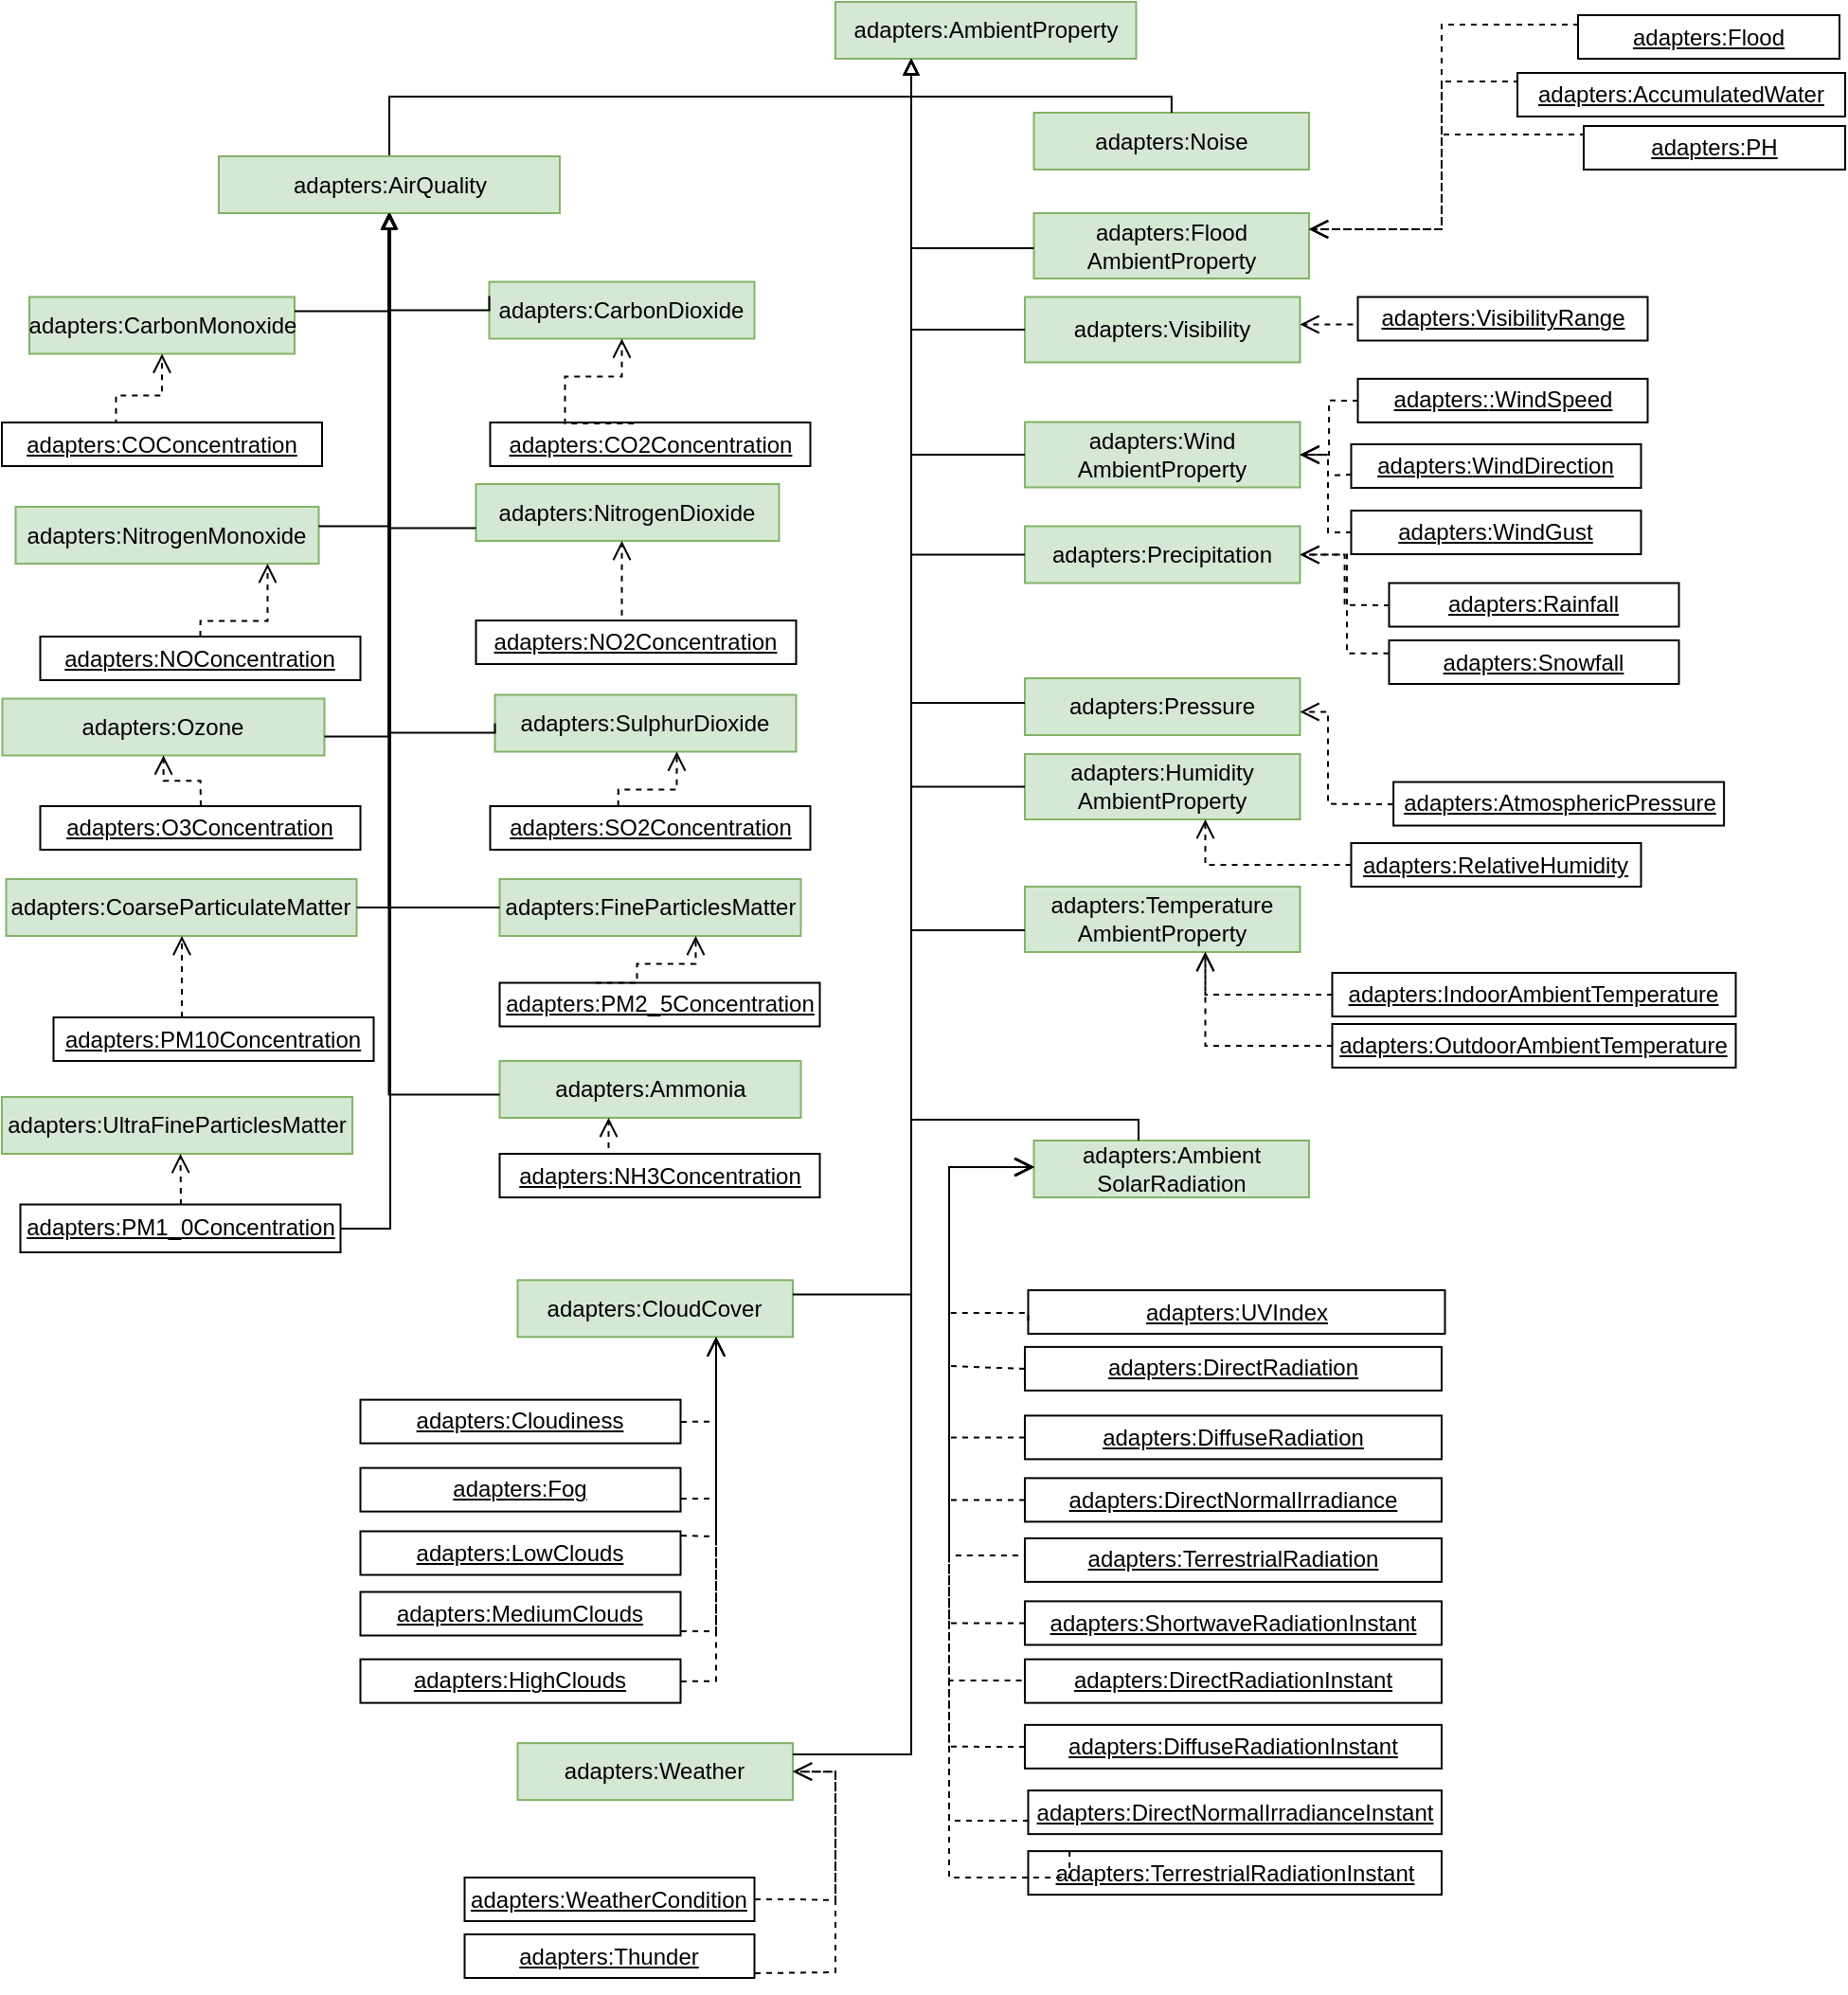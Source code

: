 <mxfile version="17.4.2" type="device"><diagram id="ut5lorM1NYTiwgpezyDg" name="Page-1"><mxGraphModel dx="2192" dy="835" grid="1" gridSize="10" guides="1" tooltips="1" connect="1" arrows="1" fold="1" page="1" pageScale="1" pageWidth="850" pageHeight="1100" math="0" shadow="0"><root><mxCell id="0"/><mxCell id="1" parent="0"/><mxCell id="kyXdRWk-nBwcj0sxkHeh-1" value="adapters:AmbientProperty" style="rounded=0;whiteSpace=wrap;html=1;fillColor=#d5e8d4;strokeColor=#82b366;" parent="1" vertex="1"><mxGeometry x="180" y="40" width="158.75" height="30" as="geometry"/></mxCell><mxCell id="kyXdRWk-nBwcj0sxkHeh-2" value="adapters:Temperature&lt;br&gt;AmbientProperty" style="rounded=0;html=1;fillColor=#d5e8d4;strokeColor=#82b366;verticalAlign=middle;whiteSpace=wrap;" parent="1" vertex="1"><mxGeometry x="280" y="507" width="145.25" height="34.5" as="geometry"/></mxCell><mxCell id="kyXdRWk-nBwcj0sxkHeh-3" value="adapters:Flood&lt;br&gt;AmbientProperty" style="rounded=0;html=1;fillColor=#d5e8d4;strokeColor=#82b366;verticalAlign=middle;whiteSpace=wrap;" parent="1" vertex="1"><mxGeometry x="284.75" y="151.5" width="145.25" height="34.5" as="geometry"/></mxCell><mxCell id="kyXdRWk-nBwcj0sxkHeh-4" value="adapters:Humidity&lt;br&gt;AmbientProperty" style="rounded=0;html=1;fillColor=#d5e8d4;strokeColor=#82b366;verticalAlign=middle;whiteSpace=wrap;" parent="1" vertex="1"><mxGeometry x="280" y="437" width="145.25" height="34.5" as="geometry"/></mxCell><mxCell id="kyXdRWk-nBwcj0sxkHeh-5" value="adapters:Wind&lt;br&gt;AmbientProperty" style="rounded=0;html=1;fillColor=#d5e8d4;strokeColor=#82b366;verticalAlign=middle;whiteSpace=wrap;" parent="1" vertex="1"><mxGeometry x="280" y="261.75" width="145.25" height="34.5" as="geometry"/></mxCell><mxCell id="kyXdRWk-nBwcj0sxkHeh-7" value="adapters:Visibility" style="rounded=0;html=1;fillColor=#d5e8d4;strokeColor=#82b366;verticalAlign=middle;whiteSpace=wrap;" parent="1" vertex="1"><mxGeometry x="280" y="195.75" width="145.25" height="34.5" as="geometry"/></mxCell><mxCell id="kyXdRWk-nBwcj0sxkHeh-8" value="adapters:Precipitation" style="rounded=0;whiteSpace=wrap;html=1;fillColor=#d5e8d4;strokeColor=#82b366;" parent="1" vertex="1"><mxGeometry x="280" y="316.75" width="145.25" height="30" as="geometry"/></mxCell><mxCell id="kyXdRWk-nBwcj0sxkHeh-10" value="adapters:Noise" style="rounded=0;whiteSpace=wrap;html=1;fillColor=#d5e8d4;strokeColor=#82b366;" parent="1" vertex="1"><mxGeometry x="284.75" y="98.5" width="145.25" height="30" as="geometry"/></mxCell><mxCell id="kyXdRWk-nBwcj0sxkHeh-11" value="adapters:Pressure" style="rounded=0;whiteSpace=wrap;html=1;fillColor=#d5e8d4;strokeColor=#82b366;" parent="1" vertex="1"><mxGeometry x="280" y="397" width="145.25" height="30" as="geometry"/></mxCell><mxCell id="kyXdRWk-nBwcj0sxkHeh-12" value="adapters:CloudCover" style="rounded=0;whiteSpace=wrap;html=1;fillColor=#d5e8d4;strokeColor=#82b366;" parent="1" vertex="1"><mxGeometry x="12.25" y="714.69" width="145.25" height="30" as="geometry"/></mxCell><mxCell id="kyXdRWk-nBwcj0sxkHeh-13" value="&lt;u&gt;adapters:IndoorAmbientTemperature&lt;/u&gt;" style="rounded=0;whiteSpace=wrap;html=1;snapToPoint=1;points=[[0.1,0],[0.2,0],[0.3,0],[0.4,0],[0.5,0],[0.6,0],[0.7,0],[0.8,0],[0.9,0],[0,0.1],[0,0.3],[0,0.5],[0,0.7],[0,0.9],[0.1,1],[0.2,1],[0.3,1],[0.4,1],[0.5,1],[0.6,1],[0.7,1],[0.8,1],[0.9,1],[1,0.1],[1,0.3],[1,0.5],[1,0.7],[1,0.9]];" parent="1" vertex="1"><mxGeometry x="442.25" y="552.5" width="213" height="23" as="geometry"/></mxCell><mxCell id="kyXdRWk-nBwcj0sxkHeh-14" value="&lt;u&gt;adapters:OutdoorAmbientTemperature&lt;/u&gt;" style="rounded=0;whiteSpace=wrap;html=1;snapToPoint=1;points=[[0.1,0],[0.2,0],[0.3,0],[0.4,0],[0.5,0],[0.6,0],[0.7,0],[0.8,0],[0.9,0],[0,0.1],[0,0.3],[0,0.5],[0,0.7],[0,0.9],[0.1,1],[0.2,1],[0.3,1],[0.4,1],[0.5,1],[0.6,1],[0.7,1],[0.8,1],[0.9,1],[1,0.1],[1,0.3],[1,0.5],[1,0.7],[1,0.9]];" parent="1" vertex="1"><mxGeometry x="442.25" y="579.5" width="213" height="23" as="geometry"/></mxCell><mxCell id="kyXdRWk-nBwcj0sxkHeh-15" value="" style="endArrow=open;html=1;fontColor=#000099;endFill=0;dashed=1;endSize=8;edgeStyle=orthogonalEdgeStyle;arcSize=0;" parent="1" source="kyXdRWk-nBwcj0sxkHeh-14" target="kyXdRWk-nBwcj0sxkHeh-2" edge="1"><mxGeometry width="50" height="50" relative="1" as="geometry"><mxPoint x="437.47" y="592.5" as="sourcePoint"/><mxPoint x="375.25" y="547" as="targetPoint"/><Array as="points"><mxPoint x="375.25" y="591"/></Array></mxGeometry></mxCell><mxCell id="kyXdRWk-nBwcj0sxkHeh-16" value="" style="endArrow=open;html=1;fontColor=#000099;endFill=0;dashed=1;endSize=8;edgeStyle=orthogonalEdgeStyle;arcSize=0;" parent="1" source="kyXdRWk-nBwcj0sxkHeh-13" target="kyXdRWk-nBwcj0sxkHeh-2" edge="1"><mxGeometry width="50" height="50" relative="1" as="geometry"><mxPoint x="442.25" y="563.25" as="sourcePoint"/><mxPoint x="375.25" y="547" as="targetPoint"/><Array as="points"><mxPoint x="375.25" y="564"/></Array></mxGeometry></mxCell><mxCell id="kyXdRWk-nBwcj0sxkHeh-17" value="&lt;u&gt;adapters:RelativeHumidity&lt;/u&gt;" style="rounded=0;whiteSpace=wrap;html=1;snapToPoint=1;points=[[0.1,0],[0.2,0],[0.3,0],[0.4,0],[0.5,0],[0.6,0],[0.7,0],[0.8,0],[0.9,0],[0,0.1],[0,0.3],[0,0.5],[0,0.7],[0,0.9],[0.1,1],[0.2,1],[0.3,1],[0.4,1],[0.5,1],[0.6,1],[0.7,1],[0.8,1],[0.9,1],[1,0.1],[1,0.3],[1,0.5],[1,0.7],[1,0.9]];" parent="1" vertex="1"><mxGeometry x="452.25" y="484" width="153" height="23" as="geometry"/></mxCell><mxCell id="kyXdRWk-nBwcj0sxkHeh-18" value="" style="endArrow=open;html=1;fontColor=#000099;endFill=0;dashed=1;endSize=8;edgeStyle=orthogonalEdgeStyle;arcSize=0;exitX=0;exitY=0.5;exitDx=0;exitDy=0;" parent="1" source="kyXdRWk-nBwcj0sxkHeh-17" target="kyXdRWk-nBwcj0sxkHeh-4" edge="1"><mxGeometry width="50" height="50" relative="1" as="geometry"><mxPoint x="442.25" y="496" as="sourcePoint"/><mxPoint x="375.25" y="477.25" as="targetPoint"/><Array as="points"><mxPoint x="375.25" y="496"/></Array></mxGeometry></mxCell><mxCell id="kyXdRWk-nBwcj0sxkHeh-19" value="" style="endArrow=open;html=1;fontColor=#000099;endFill=0;dashed=1;endSize=8;exitX=0;exitY=0.5;exitDx=0;exitDy=0;edgeStyle=orthogonalEdgeStyle;arcSize=0;" parent="1" source="kyXdRWk-nBwcj0sxkHeh-20" target="kyXdRWk-nBwcj0sxkHeh-3" edge="1"><mxGeometry width="50" height="50" relative="1" as="geometry"><mxPoint x="351.7" y="60.5" as="sourcePoint"/><mxPoint x="455.75" y="100.5" as="targetPoint"/><Array as="points"><mxPoint x="500" y="52"/><mxPoint x="500" y="160"/></Array></mxGeometry></mxCell><mxCell id="kyXdRWk-nBwcj0sxkHeh-20" value="&lt;u&gt;adapters:Flood&lt;/u&gt;" style="rounded=0;whiteSpace=wrap;html=1;snapToPoint=1;points=[[0.1,0],[0.2,0],[0.3,0],[0.4,0],[0.5,0],[0.6,0],[0.7,0],[0.8,0],[0.9,0],[0,0.1],[0,0.3],[0,0.5],[0,0.7],[0,0.9],[0.1,1],[0.2,1],[0.3,1],[0.4,1],[0.5,1],[0.6,1],[0.7,1],[0.8,1],[0.9,1],[1,0.1],[1,0.3],[1,0.5],[1,0.7],[1,0.9]];" parent="1" vertex="1"><mxGeometry x="572" y="47" width="138" height="23" as="geometry"/></mxCell><mxCell id="kyXdRWk-nBwcj0sxkHeh-21" value="&lt;u&gt;adapters:&lt;/u&gt;&lt;u&gt;AccumulatedWater&lt;/u&gt;" style="rounded=0;whiteSpace=wrap;html=1;snapToPoint=1;points=[[0.1,0],[0.2,0],[0.3,0],[0.4,0],[0.5,0],[0.6,0],[0.7,0],[0.8,0],[0.9,0],[0,0.1],[0,0.3],[0,0.5],[0,0.7],[0,0.9],[0.1,1],[0.2,1],[0.3,1],[0.4,1],[0.5,1],[0.6,1],[0.7,1],[0.8,1],[0.9,1],[1,0.1],[1,0.3],[1,0.5],[1,0.7],[1,0.9]];" parent="1" vertex="1"><mxGeometry x="540" y="77.5" width="173" height="23" as="geometry"/></mxCell><mxCell id="kyXdRWk-nBwcj0sxkHeh-22" value="" style="endArrow=open;html=1;fontColor=#000099;endFill=0;dashed=1;endSize=8;exitX=0;exitY=0.5;exitDx=0;exitDy=0;edgeStyle=orthogonalEdgeStyle;arcSize=0;" parent="1" source="kyXdRWk-nBwcj0sxkHeh-21" target="kyXdRWk-nBwcj0sxkHeh-3" edge="1"><mxGeometry width="50" height="50" relative="1" as="geometry"><mxPoint x="573.95" y="135.5" as="sourcePoint"/><mxPoint x="455.75" y="100.5" as="targetPoint"/><Array as="points"><mxPoint x="500" y="82"/><mxPoint x="500" y="160"/></Array></mxGeometry></mxCell><mxCell id="kyXdRWk-nBwcj0sxkHeh-23" value="&lt;u&gt;adapters:PH&lt;/u&gt;" style="rounded=0;whiteSpace=wrap;html=1;snapToPoint=1;points=[[0.1,0],[0.2,0],[0.3,0],[0.4,0],[0.5,0],[0.6,0],[0.7,0],[0.8,0],[0.9,0],[0,0.1],[0,0.3],[0,0.5],[0,0.7],[0,0.9],[0.1,1],[0.2,1],[0.3,1],[0.4,1],[0.5,1],[0.6,1],[0.7,1],[0.8,1],[0.9,1],[1,0.1],[1,0.3],[1,0.5],[1,0.7],[1,0.9]];" parent="1" vertex="1"><mxGeometry x="575" y="105.5" width="138" height="23" as="geometry"/></mxCell><mxCell id="kyXdRWk-nBwcj0sxkHeh-24" value="" style="endArrow=open;html=1;fontColor=#000099;endFill=0;dashed=1;endSize=8;edgeStyle=orthogonalEdgeStyle;arcSize=0;exitX=0;exitY=0.5;exitDx=0;exitDy=0;" parent="1" source="kyXdRWk-nBwcj0sxkHeh-23" target="kyXdRWk-nBwcj0sxkHeh-3" edge="1"><mxGeometry width="50" height="50" relative="1" as="geometry"><mxPoint x="564" y="189" as="sourcePoint"/><mxPoint x="358" y="195.5" as="targetPoint"/><Array as="points"><mxPoint x="500" y="110"/><mxPoint x="500" y="160"/></Array></mxGeometry></mxCell><mxCell id="kyXdRWk-nBwcj0sxkHeh-25" value="" style="endArrow=open;html=1;fontColor=#000099;endFill=0;dashed=1;endSize=8;exitX=0;exitY=0.5;exitDx=0;exitDy=0;edgeStyle=orthogonalEdgeStyle;arcSize=0;" parent="1" source="kyXdRWk-nBwcj0sxkHeh-26" target="kyXdRWk-nBwcj0sxkHeh-7" edge="1"><mxGeometry width="50" height="50" relative="1" as="geometry"><mxPoint x="500.2" y="234.75" as="sourcePoint"/><mxPoint x="409.75" y="210.25" as="targetPoint"/><Array as="points"><mxPoint x="495" y="210.25"/></Array></mxGeometry></mxCell><mxCell id="kyXdRWk-nBwcj0sxkHeh-26" value="&lt;u&gt;adapters:&lt;/u&gt;&lt;u&gt;VisibilityRange&lt;/u&gt;" style="rounded=0;whiteSpace=wrap;html=1;snapToPoint=1;points=[[0.1,0],[0.2,0],[0.3,0],[0.4,0],[0.5,0],[0.6,0],[0.7,0],[0.8,0],[0.9,0],[0,0.1],[0,0.3],[0,0.5],[0,0.7],[0,0.9],[0.1,1],[0.2,1],[0.3,1],[0.4,1],[0.5,1],[0.6,1],[0.7,1],[0.8,1],[0.9,1],[1,0.1],[1,0.3],[1,0.5],[1,0.7],[1,0.9]];" parent="1" vertex="1"><mxGeometry x="455.75" y="195.75" width="153" height="23" as="geometry"/></mxCell><mxCell id="kyXdRWk-nBwcj0sxkHeh-27" value="&lt;u&gt;adapters:&lt;/u&gt;&lt;u&gt;:WindSpeed&lt;/u&gt;" style="rounded=0;whiteSpace=wrap;html=1;snapToPoint=1;points=[[0.1,0],[0.2,0],[0.3,0],[0.4,0],[0.5,0],[0.6,0],[0.7,0],[0.8,0],[0.9,0],[0,0.1],[0,0.3],[0,0.5],[0,0.7],[0,0.9],[0.1,1],[0.2,1],[0.3,1],[0.4,1],[0.5,1],[0.6,1],[0.7,1],[0.8,1],[0.9,1],[1,0.1],[1,0.3],[1,0.5],[1,0.7],[1,0.9]];" parent="1" vertex="1"><mxGeometry x="455.75" y="238.94" width="153" height="23" as="geometry"/></mxCell><mxCell id="kyXdRWk-nBwcj0sxkHeh-28" value="&lt;u&gt;adapters:&lt;/u&gt;&lt;u&gt;WindDirection&lt;/u&gt;" style="rounded=0;whiteSpace=wrap;html=1;snapToPoint=1;points=[[0.1,0],[0.2,0],[0.3,0],[0.4,0],[0.5,0],[0.6,0],[0.7,0],[0.8,0],[0.9,0],[0,0.1],[0,0.3],[0,0.5],[0,0.7],[0,0.9],[0.1,1],[0.2,1],[0.3,1],[0.4,1],[0.5,1],[0.6,1],[0.7,1],[0.8,1],[0.9,1],[1,0.1],[1,0.3],[1,0.5],[1,0.7],[1,0.9]];" parent="1" vertex="1"><mxGeometry x="452.25" y="273.5" width="153" height="23" as="geometry"/></mxCell><mxCell id="kyXdRWk-nBwcj0sxkHeh-29" value="" style="endArrow=open;html=1;fontColor=#000099;endFill=0;dashed=1;endSize=8;edgeStyle=orthogonalEdgeStyle;arcSize=0;" parent="1" source="kyXdRWk-nBwcj0sxkHeh-27" target="kyXdRWk-nBwcj0sxkHeh-5" edge="1"><mxGeometry width="50" height="50" relative="1" as="geometry"><mxPoint x="474.55" y="273.25" as="sourcePoint"/><mxPoint x="406.863" y="240.75" as="targetPoint"/><Array as="points"/></mxGeometry></mxCell><mxCell id="kyXdRWk-nBwcj0sxkHeh-30" value="" style="endArrow=open;html=1;fontColor=#000099;endFill=0;dashed=1;endSize=8;edgeStyle=orthogonalEdgeStyle;arcSize=0;entryX=1;entryY=0.5;entryDx=0;entryDy=0;" parent="1" source="kyXdRWk-nBwcj0sxkHeh-28" target="kyXdRWk-nBwcj0sxkHeh-5" edge="1"><mxGeometry width="50" height="50" relative="1" as="geometry"><mxPoint x="488.85" y="310" as="sourcePoint"/><mxPoint x="406.863" y="240.75" as="targetPoint"/><Array as="points"><mxPoint x="440" y="290"/><mxPoint x="440" y="279"/></Array></mxGeometry></mxCell><mxCell id="kyXdRWk-nBwcj0sxkHeh-68" value="&lt;u&gt;adapters:&lt;/u&gt;&lt;u&gt;Rainfall&lt;/u&gt;" style="rounded=0;whiteSpace=wrap;html=1;snapToPoint=1;points=[[0.1,0],[0.2,0],[0.3,0],[0.4,0],[0.5,0],[0.6,0],[0.7,0],[0.8,0],[0.9,0],[0,0.1],[0,0.3],[0,0.5],[0,0.7],[0,0.9],[0.1,1],[0.2,1],[0.3,1],[0.4,1],[0.5,1],[0.6,1],[0.7,1],[0.8,1],[0.9,1],[1,0.1],[1,0.3],[1,0.5],[1,0.7],[1,0.9]];" parent="1" vertex="1"><mxGeometry x="472.25" y="346.75" width="153" height="23" as="geometry"/></mxCell><mxCell id="kyXdRWk-nBwcj0sxkHeh-69" value="&lt;u&gt;adapters:&lt;/u&gt;&lt;u&gt;Snowfall&lt;/u&gt;" style="rounded=0;whiteSpace=wrap;html=1;snapToPoint=1;points=[[0.1,0],[0.2,0],[0.3,0],[0.4,0],[0.5,0],[0.6,0],[0.7,0],[0.8,0],[0.9,0],[0,0.1],[0,0.3],[0,0.5],[0,0.7],[0,0.9],[0.1,1],[0.2,1],[0.3,1],[0.4,1],[0.5,1],[0.6,1],[0.7,1],[0.8,1],[0.9,1],[1,0.1],[1,0.3],[1,0.5],[1,0.7],[1,0.9]];" parent="1" vertex="1"><mxGeometry x="472.25" y="377" width="153" height="23" as="geometry"/></mxCell><mxCell id="kyXdRWk-nBwcj0sxkHeh-70" value="" style="endArrow=open;html=1;fontColor=#000099;endFill=0;dashed=1;endSize=8;edgeStyle=orthogonalEdgeStyle;arcSize=0;" parent="1" source="kyXdRWk-nBwcj0sxkHeh-68" target="kyXdRWk-nBwcj0sxkHeh-8" edge="1"><mxGeometry width="50" height="50" relative="1" as="geometry"><mxPoint x="465.7" y="357.13" as="sourcePoint"/><mxPoint x="361" y="324.75" as="targetPoint"/></mxGeometry></mxCell><mxCell id="kyXdRWk-nBwcj0sxkHeh-71" value="" style="endArrow=open;html=1;fontColor=#000099;endFill=0;dashed=1;endSize=8;edgeStyle=orthogonalEdgeStyle;arcSize=0;exitX=0;exitY=0.3;exitDx=0;exitDy=0;entryX=1;entryY=0.5;entryDx=0;entryDy=0;" parent="1" source="kyXdRWk-nBwcj0sxkHeh-69" target="kyXdRWk-nBwcj0sxkHeh-8" edge="1"><mxGeometry width="50" height="50" relative="1" as="geometry"><mxPoint x="482" y="368.75" as="sourcePoint"/><mxPoint x="435.25" y="341.75" as="targetPoint"/><Array as="points"><mxPoint x="450" y="383.75"/><mxPoint x="450" y="331.75"/></Array></mxGeometry></mxCell><mxCell id="kyXdRWk-nBwcj0sxkHeh-74" value="&lt;u&gt;adapters:AtmosphericPressure&lt;/u&gt;" style="rounded=0;whiteSpace=wrap;html=1;snapToPoint=1;points=[[0.1,0],[0.2,0],[0.3,0],[0.4,0],[0.5,0],[0.6,0],[0.7,0],[0.8,0],[0.9,0],[0,0.1],[0,0.3],[0,0.5],[0,0.7],[0,0.9],[0.1,1],[0.2,1],[0.3,1],[0.4,1],[0.5,1],[0.6,1],[0.7,1],[0.8,1],[0.9,1],[1,0.1],[1,0.3],[1,0.5],[1,0.7],[1,0.9]];" parent="1" vertex="1"><mxGeometry x="474.55" y="451.76" width="174.5" height="23" as="geometry"/></mxCell><mxCell id="kyXdRWk-nBwcj0sxkHeh-75" value="" style="endArrow=open;html=1;fontColor=#000099;endFill=0;dashed=1;endSize=8;edgeStyle=orthogonalEdgeStyle;arcSize=0;" parent="1" source="kyXdRWk-nBwcj0sxkHeh-74" target="kyXdRWk-nBwcj0sxkHeh-11" edge="1"><mxGeometry width="50" height="50" relative="1" as="geometry"><mxPoint x="206.25" y="400" as="sourcePoint"/><mxPoint x="337.25" y="408.25" as="targetPoint"/><Array as="points"><mxPoint x="440" y="463.75"/><mxPoint x="440" y="414.75"/></Array></mxGeometry></mxCell><mxCell id="kyXdRWk-nBwcj0sxkHeh-77" style="edgeStyle=orthogonalEdgeStyle;rounded=0;orthogonalLoop=1;jettySize=auto;html=1;fontSize=11;endArrow=block;endFill=0;" parent="1" source="kyXdRWk-nBwcj0sxkHeh-10" target="kyXdRWk-nBwcj0sxkHeh-1" edge="1"><mxGeometry relative="1" as="geometry"><mxPoint x="280" y="158.75" as="sourcePoint"/><mxPoint x="215.25" y="110.25" as="targetPoint"/><Array as="points"><mxPoint x="358" y="90"/><mxPoint x="220" y="90"/></Array></mxGeometry></mxCell><mxCell id="kyXdRWk-nBwcj0sxkHeh-78" style="edgeStyle=orthogonalEdgeStyle;rounded=0;orthogonalLoop=1;jettySize=auto;html=1;fontSize=11;endArrow=block;endFill=0;" parent="1" source="kyXdRWk-nBwcj0sxkHeh-3" target="kyXdRWk-nBwcj0sxkHeh-1" edge="1"><mxGeometry relative="1" as="geometry"><mxPoint x="280" y="198.75" as="sourcePoint"/><mxPoint x="215.25" y="110.25" as="targetPoint"/><Array as="points"><mxPoint x="220" y="170"/></Array></mxGeometry></mxCell><mxCell id="kyXdRWk-nBwcj0sxkHeh-80" style="edgeStyle=orthogonalEdgeStyle;rounded=0;orthogonalLoop=1;jettySize=auto;html=1;fontSize=11;endArrow=block;endFill=0;" parent="1" source="kyXdRWk-nBwcj0sxkHeh-7" target="kyXdRWk-nBwcj0sxkHeh-1" edge="1"><mxGeometry relative="1" as="geometry"><mxPoint x="280" y="371.25" as="sourcePoint"/><mxPoint x="220" y="124.25" as="targetPoint"/><Array as="points"><mxPoint x="220" y="213"/></Array></mxGeometry></mxCell><mxCell id="kyXdRWk-nBwcj0sxkHeh-81" style="edgeStyle=orthogonalEdgeStyle;rounded=0;orthogonalLoop=1;jettySize=auto;html=1;fontSize=11;endArrow=block;endFill=0;" parent="1" source="kyXdRWk-nBwcj0sxkHeh-5" target="kyXdRWk-nBwcj0sxkHeh-1" edge="1"><mxGeometry relative="1" as="geometry"><mxPoint x="280" y="408.5" as="sourcePoint"/><mxPoint x="220" y="107.5" as="targetPoint"/><Array as="points"><mxPoint x="220" y="279"/></Array></mxGeometry></mxCell><mxCell id="kyXdRWk-nBwcj0sxkHeh-82" style="edgeStyle=orthogonalEdgeStyle;rounded=0;orthogonalLoop=1;jettySize=auto;html=1;fontSize=11;endArrow=block;endFill=0;" parent="1" source="kyXdRWk-nBwcj0sxkHeh-8" target="kyXdRWk-nBwcj0sxkHeh-1" edge="1"><mxGeometry relative="1" as="geometry"><mxPoint x="277.25" y="458.25" as="sourcePoint"/><mxPoint x="217.25" y="119.25" as="targetPoint"/><Array as="points"><mxPoint x="220" y="332"/></Array></mxGeometry></mxCell><mxCell id="kyXdRWk-nBwcj0sxkHeh-84" style="edgeStyle=orthogonalEdgeStyle;rounded=0;orthogonalLoop=1;jettySize=auto;html=1;fontSize=11;endArrow=block;endFill=0;" parent="1" source="kyXdRWk-nBwcj0sxkHeh-11" target="kyXdRWk-nBwcj0sxkHeh-1" edge="1"><mxGeometry relative="1" as="geometry"><mxPoint x="280" y="542.01" as="sourcePoint"/><mxPoint x="220" y="110.01" as="targetPoint"/><Array as="points"><mxPoint x="220" y="410"/></Array></mxGeometry></mxCell><mxCell id="kyXdRWk-nBwcj0sxkHeh-85" style="edgeStyle=orthogonalEdgeStyle;rounded=0;orthogonalLoop=1;jettySize=auto;html=1;fontSize=11;endArrow=block;endFill=0;" parent="1" source="kyXdRWk-nBwcj0sxkHeh-4" target="kyXdRWk-nBwcj0sxkHeh-1" edge="1"><mxGeometry relative="1" as="geometry"><mxPoint x="280" y="579.5" as="sourcePoint"/><mxPoint x="220" y="107.5" as="targetPoint"/><Array as="points"><mxPoint x="220" y="454"/></Array></mxGeometry></mxCell><mxCell id="kyXdRWk-nBwcj0sxkHeh-86" style="edgeStyle=orthogonalEdgeStyle;rounded=0;orthogonalLoop=1;jettySize=auto;html=1;fontSize=11;endArrow=block;endFill=0;" parent="1" source="kyXdRWk-nBwcj0sxkHeh-2" target="kyXdRWk-nBwcj0sxkHeh-1" edge="1"><mxGeometry relative="1" as="geometry"><mxPoint x="280" y="650.85" as="sourcePoint"/><mxPoint x="220" y="141.25" as="targetPoint"/><Array as="points"><mxPoint x="220" y="530"/></Array></mxGeometry></mxCell><mxCell id="kyXdRWk-nBwcj0sxkHeh-87" style="edgeStyle=orthogonalEdgeStyle;rounded=0;orthogonalLoop=1;jettySize=auto;html=1;fontSize=11;endArrow=block;endFill=0;exitX=0.5;exitY=0;exitDx=0;exitDy=0;" parent="1" source="kyXdRWk-nBwcj0sxkHeh-115" target="kyXdRWk-nBwcj0sxkHeh-1" edge="1"><mxGeometry relative="1" as="geometry"><mxPoint x="274.5" y="755" as="sourcePoint"/><mxPoint x="220" y="173.5" as="targetPoint"/><Array as="points"><mxPoint x="-55" y="90"/><mxPoint x="220" y="90"/></Array></mxGeometry></mxCell><mxCell id="kyXdRWk-nBwcj0sxkHeh-112" value="adapters:CarbonDioxide" style="rounded=0;whiteSpace=wrap;html=1;fillColor=#d5e8d4;strokeColor=#82b366;" parent="1" vertex="1"><mxGeometry x="-2.75" y="187.75" width="140" height="30" as="geometry"/></mxCell><mxCell id="kyXdRWk-nBwcj0sxkHeh-113" value="&lt;u&gt;adapters:CO2Concentration&lt;/u&gt;" style="rounded=0;whiteSpace=wrap;html=1;snapToPoint=1;points=[[0.1,0],[0.2,0],[0.3,0],[0.4,0],[0.5,0],[0.6,0],[0.7,0],[0.8,0],[0.9,0],[0,0.1],[0,0.3],[0,0.5],[0,0.7],[0,0.9],[0.1,1],[0.2,1],[0.3,1],[0.4,1],[0.5,1],[0.6,1],[0.7,1],[0.8,1],[0.9,1],[1,0.1],[1,0.3],[1,0.5],[1,0.7],[1,0.9]];" parent="1" vertex="1"><mxGeometry x="-2.25" y="262" width="169" height="23" as="geometry"/></mxCell><mxCell id="kyXdRWk-nBwcj0sxkHeh-114" value="" style="endArrow=open;html=1;fontColor=#000099;endFill=0;dashed=1;endSize=8;edgeStyle=orthogonalEdgeStyle;arcSize=0;exitX=0.449;exitY=0.022;exitDx=0;exitDy=0;exitPerimeter=0;" parent="1" source="kyXdRWk-nBwcj0sxkHeh-113" target="kyXdRWk-nBwcj0sxkHeh-112" edge="1"><mxGeometry width="50" height="50" relative="1" as="geometry"><mxPoint x="70" y="243.25" as="sourcePoint"/><mxPoint x="29.309" y="206.25" as="targetPoint"/><Array as="points"><mxPoint x="37.25" y="237.75"/><mxPoint x="67.25" y="237.75"/></Array></mxGeometry></mxCell><mxCell id="kyXdRWk-nBwcj0sxkHeh-115" value="adapters:AirQuality" style="rounded=0;whiteSpace=wrap;html=1;fillColor=#d5e8d4;strokeColor=#82b366;" parent="1" vertex="1"><mxGeometry x="-145.5" y="121.5" width="180" height="30" as="geometry"/></mxCell><mxCell id="kyXdRWk-nBwcj0sxkHeh-116" value="adapters:CarbonMonoxide" style="rounded=0;whiteSpace=wrap;html=1;fillColor=#d5e8d4;strokeColor=#82b366;" parent="1" vertex="1"><mxGeometry x="-245.5" y="195.75" width="140" height="30" as="geometry"/></mxCell><mxCell id="kyXdRWk-nBwcj0sxkHeh-117" value="adapters:NitrogenMonoxide" style="rounded=0;whiteSpace=wrap;html=1;fillColor=#d5e8d4;strokeColor=#82b366;" parent="1" vertex="1"><mxGeometry x="-252.75" y="306.5" width="160" height="30" as="geometry"/></mxCell><mxCell id="kyXdRWk-nBwcj0sxkHeh-118" value="&lt;u&gt;adapters:COConcentration&lt;/u&gt;" style="rounded=0;whiteSpace=wrap;html=1;snapToPoint=1;points=[[0.1,0],[0.2,0],[0.3,0],[0.4,0],[0.5,0],[0.6,0],[0.7,0],[0.8,0],[0.9,0],[0,0.1],[0,0.3],[0,0.5],[0,0.7],[0,0.9],[0.1,1],[0.2,1],[0.3,1],[0.4,1],[0.5,1],[0.6,1],[0.7,1],[0.8,1],[0.9,1],[1,0.1],[1,0.3],[1,0.5],[1,0.7],[1,0.9]];" parent="1" vertex="1"><mxGeometry x="-260" y="262" width="169" height="23" as="geometry"/></mxCell><mxCell id="kyXdRWk-nBwcj0sxkHeh-119" value="&lt;u&gt;adapters:NOConcentration&lt;/u&gt;" style="rounded=0;whiteSpace=wrap;html=1;snapToPoint=1;points=[[0.1,0],[0.2,0],[0.3,0],[0.4,0],[0.5,0],[0.6,0],[0.7,0],[0.8,0],[0.9,0],[0,0.1],[0,0.3],[0,0.5],[0,0.7],[0,0.9],[0.1,1],[0.2,1],[0.3,1],[0.4,1],[0.5,1],[0.6,1],[0.7,1],[0.8,1],[0.9,1],[1,0.1],[1,0.3],[1,0.5],[1,0.7],[1,0.9]];" parent="1" vertex="1"><mxGeometry x="-239.75" y="375" width="169" height="23" as="geometry"/></mxCell><mxCell id="kyXdRWk-nBwcj0sxkHeh-120" value="adapters:NitrogenDioxide" style="rounded=0;whiteSpace=wrap;html=1;fillColor=#d5e8d4;strokeColor=#82b366;" parent="1" vertex="1"><mxGeometry x="-9.75" y="294.5" width="160" height="30" as="geometry"/></mxCell><mxCell id="kyXdRWk-nBwcj0sxkHeh-121" value="&lt;u&gt;adapters:NO2Concentration&lt;/u&gt;" style="rounded=0;whiteSpace=wrap;html=1;snapToPoint=1;points=[[0.1,0],[0.2,0],[0.3,0],[0.4,0],[0.5,0],[0.6,0],[0.7,0],[0.8,0],[0.9,0],[0,0.1],[0,0.3],[0,0.5],[0,0.7],[0,0.9],[0.1,1],[0.2,1],[0.3,1],[0.4,1],[0.5,1],[0.6,1],[0.7,1],[0.8,1],[0.9,1],[1,0.1],[1,0.3],[1,0.5],[1,0.7],[1,0.9]];" parent="1" vertex="1"><mxGeometry x="-9.75" y="366.5" width="169" height="23" as="geometry"/></mxCell><mxCell id="kyXdRWk-nBwcj0sxkHeh-122" value="" style="endArrow=open;html=1;fontColor=#000099;endFill=0;dashed=1;endSize=8;edgeStyle=orthogonalEdgeStyle;arcSize=0;exitX=0.4;exitY=0;exitDx=0;exitDy=0;" parent="1" source="kyXdRWk-nBwcj0sxkHeh-121" target="kyXdRWk-nBwcj0sxkHeh-120" edge="1"><mxGeometry width="50" height="50" relative="1" as="geometry"><mxPoint x="67.29" y="354.5" as="sourcePoint"/><mxPoint x="97.219" y="290.43" as="targetPoint"/><Array as="points"><mxPoint x="67.25" y="366.75"/></Array></mxGeometry></mxCell><mxCell id="kyXdRWk-nBwcj0sxkHeh-123" value="" style="endArrow=open;html=1;fontColor=#000099;endFill=0;dashed=1;endSize=8;edgeStyle=orthogonalEdgeStyle;arcSize=0;exitX=0.4;exitY=0;exitDx=0;exitDy=0;entryX=0.5;entryY=1;entryDx=0;entryDy=0;" parent="1" source="kyXdRWk-nBwcj0sxkHeh-118" target="kyXdRWk-nBwcj0sxkHeh-116" edge="1"><mxGeometry width="50" height="50" relative="1" as="geometry"><mxPoint x="-169.98" y="250.68" as="sourcePoint"/><mxPoint x="-160.521" y="208.68" as="targetPoint"/><Array as="points"><mxPoint x="-199.75" y="261.75"/><mxPoint x="-199.75" y="247.75"/><mxPoint x="-175.75" y="247.75"/></Array></mxGeometry></mxCell><mxCell id="kyXdRWk-nBwcj0sxkHeh-124" value="" style="endArrow=open;html=1;fontColor=#000099;endFill=0;dashed=1;endSize=8;edgeStyle=orthogonalEdgeStyle;arcSize=0;exitX=0.5;exitY=0;exitDx=0;exitDy=0;" parent="1" source="kyXdRWk-nBwcj0sxkHeh-119" target="kyXdRWk-nBwcj0sxkHeh-117" edge="1"><mxGeometry width="50" height="50" relative="1" as="geometry"><mxPoint x="-105.5" y="366.43" as="sourcePoint"/><mxPoint x="-96.041" y="324.43" as="targetPoint"/><Array as="points"><mxPoint x="-155.75" y="366.75"/><mxPoint x="-119.75" y="366.75"/></Array></mxGeometry></mxCell><mxCell id="kyXdRWk-nBwcj0sxkHeh-125" value="adapters:SulphurDioxide" style="rounded=0;whiteSpace=wrap;html=1;fillColor=#d5e8d4;strokeColor=#82b366;" parent="1" vertex="1"><mxGeometry x="0.25" y="405.75" width="159" height="30" as="geometry"/></mxCell><mxCell id="kyXdRWk-nBwcj0sxkHeh-126" value="adapters:Ozone" style="rounded=0;whiteSpace=wrap;html=1;fillColor=#d5e8d4;strokeColor=#82b366;" parent="1" vertex="1"><mxGeometry x="-259.75" y="407.75" width="170" height="30" as="geometry"/></mxCell><mxCell id="kyXdRWk-nBwcj0sxkHeh-127" value="&lt;u&gt;adapters:SO2Concentration&lt;/u&gt;" style="rounded=0;whiteSpace=wrap;html=1;snapToPoint=1;points=[[0.1,0],[0.2,0],[0.3,0],[0.4,0],[0.5,0],[0.6,0],[0.7,0],[0.8,0],[0.9,0],[0,0.1],[0,0.3],[0,0.5],[0,0.7],[0,0.9],[0.1,1],[0.2,1],[0.3,1],[0.4,1],[0.5,1],[0.6,1],[0.7,1],[0.8,1],[0.9,1],[1,0.1],[1,0.3],[1,0.5],[1,0.7],[1,0.9]];" parent="1" vertex="1"><mxGeometry x="-2.25" y="464.5" width="169" height="23" as="geometry"/></mxCell><mxCell id="kyXdRWk-nBwcj0sxkHeh-128" value="&lt;u&gt;adapters:O3Concentration&lt;/u&gt;" style="rounded=0;whiteSpace=wrap;html=1;snapToPoint=1;points=[[0.1,0],[0.2,0],[0.3,0],[0.4,0],[0.5,0],[0.6,0],[0.7,0],[0.8,0],[0.9,0],[0,0.1],[0,0.3],[0,0.5],[0,0.7],[0,0.9],[0.1,1],[0.2,1],[0.3,1],[0.4,1],[0.5,1],[0.6,1],[0.7,1],[0.8,1],[0.9,1],[1,0.1],[1,0.3],[1,0.5],[1,0.7],[1,0.9]];" parent="1" vertex="1"><mxGeometry x="-239.75" y="464.5" width="169" height="23" as="geometry"/></mxCell><mxCell id="kyXdRWk-nBwcj0sxkHeh-129" value="adapters:FineParticlesMatter" style="rounded=0;whiteSpace=wrap;html=1;fillColor=#d5e8d4;strokeColor=#82b366;" parent="1" vertex="1"><mxGeometry x="2.75" y="503" width="159" height="30" as="geometry"/></mxCell><mxCell id="kyXdRWk-nBwcj0sxkHeh-130" value="adapters:CoarseParticulateMatter" style="rounded=0;whiteSpace=wrap;html=1;fillColor=#d5e8d4;strokeColor=#82b366;" parent="1" vertex="1"><mxGeometry x="-257.75" y="503" width="185" height="30" as="geometry"/></mxCell><mxCell id="kyXdRWk-nBwcj0sxkHeh-131" value="" style="endArrow=open;html=1;fontColor=#000099;endFill=0;dashed=1;endSize=8;edgeStyle=orthogonalEdgeStyle;arcSize=0;exitX=0.4;exitY=0;exitDx=0;exitDy=0;" parent="1" source="kyXdRWk-nBwcj0sxkHeh-127" target="kyXdRWk-nBwcj0sxkHeh-125" edge="1"><mxGeometry width="50" height="50" relative="1" as="geometry"><mxPoint x="87.25" y="455.68" as="sourcePoint"/><mxPoint x="90.25" y="437.75" as="targetPoint"/><Array as="points"><mxPoint x="65.25" y="455.75"/><mxPoint x="96.25" y="455.75"/></Array></mxGeometry></mxCell><mxCell id="kyXdRWk-nBwcj0sxkHeh-132" value="" style="endArrow=open;html=1;fontColor=#000099;endFill=0;dashed=1;endSize=8;edgeStyle=orthogonalEdgeStyle;arcSize=0;" parent="1" source="kyXdRWk-nBwcj0sxkHeh-128" target="kyXdRWk-nBwcj0sxkHeh-126" edge="1"><mxGeometry width="50" height="50" relative="1" as="geometry"><mxPoint x="-145.5" y="464.43" as="sourcePoint"/><mxPoint x="-136.041" y="422.43" as="targetPoint"/><Array as="points"/></mxGeometry></mxCell><mxCell id="kyXdRWk-nBwcj0sxkHeh-133" value="&lt;u&gt;adapters:PM2_5Concentration&lt;/u&gt;" style="rounded=0;whiteSpace=wrap;html=1;snapToPoint=1;points=[[0.1,0],[0.2,0],[0.3,0],[0.4,0],[0.5,0],[0.6,0],[0.7,0],[0.8,0],[0.9,0],[0,0.1],[0,0.3],[0,0.5],[0,0.7],[0,0.9],[0.1,1],[0.2,1],[0.3,1],[0.4,1],[0.5,1],[0.6,1],[0.7,1],[0.8,1],[0.9,1],[1,0.1],[1,0.3],[1,0.5],[1,0.7],[1,0.9]];" parent="1" vertex="1"><mxGeometry x="2.75" y="557.75" width="169" height="23" as="geometry"/></mxCell><mxCell id="kyXdRWk-nBwcj0sxkHeh-134" value="&lt;u&gt;adapters:PM10Concentration&lt;/u&gt;" style="rounded=0;whiteSpace=wrap;html=1;snapToPoint=1;points=[[0.1,0],[0.2,0],[0.3,0],[0.4,0],[0.5,0],[0.6,0],[0.7,0],[0.8,0],[0.9,0],[0,0.1],[0,0.3],[0,0.5],[0,0.7],[0,0.9],[0.1,1],[0.2,1],[0.3,1],[0.4,1],[0.5,1],[0.6,1],[0.7,1],[0.8,1],[0.9,1],[1,0.1],[1,0.3],[1,0.5],[1,0.7],[1,0.9]];" parent="1" vertex="1"><mxGeometry x="-232.75" y="576" width="169" height="23" as="geometry"/></mxCell><mxCell id="kyXdRWk-nBwcj0sxkHeh-135" value="adapters:Ammonia" style="rounded=0;whiteSpace=wrap;html=1;fillColor=#d5e8d4;strokeColor=#82b366;" parent="1" vertex="1"><mxGeometry x="2.75" y="599" width="159" height="30" as="geometry"/></mxCell><mxCell id="kyXdRWk-nBwcj0sxkHeh-136" value="&lt;u&gt;adapters:NH3Concentration&lt;/u&gt;" style="rounded=0;whiteSpace=wrap;html=1;snapToPoint=1;points=[[0.1,0],[0.2,0],[0.3,0],[0.4,0],[0.5,0],[0.6,0],[0.7,0],[0.8,0],[0.9,0],[0,0.1],[0,0.3],[0,0.5],[0,0.7],[0,0.9],[0.1,1],[0.2,1],[0.3,1],[0.4,1],[0.5,1],[0.6,1],[0.7,1],[0.8,1],[0.9,1],[1,0.1],[1,0.3],[1,0.5],[1,0.7],[1,0.9]];" parent="1" vertex="1"><mxGeometry x="2.75" y="648" width="169" height="23" as="geometry"/></mxCell><mxCell id="kyXdRWk-nBwcj0sxkHeh-137" value="" style="endArrow=open;html=1;fontColor=#000099;endFill=0;dashed=1;endSize=8;edgeStyle=orthogonalEdgeStyle;arcSize=0;exitX=0.5;exitY=0;exitDx=0;exitDy=0;" parent="1" source="kyXdRWk-nBwcj0sxkHeh-136" target="kyXdRWk-nBwcj0sxkHeh-135" edge="1"><mxGeometry width="50" height="50" relative="1" as="geometry"><mxPoint x="-49.21" y="628.93" as="sourcePoint"/><mxPoint x="-39.751" y="586.93" as="targetPoint"/><Array as="points"><mxPoint x="60.25" y="637.75"/><mxPoint x="60.25" y="637.75"/></Array></mxGeometry></mxCell><mxCell id="kyXdRWk-nBwcj0sxkHeh-138" value="" style="endArrow=open;html=1;fontColor=#000099;endFill=0;dashed=1;endSize=8;edgeStyle=orthogonalEdgeStyle;arcSize=0;exitX=0.3;exitY=0;exitDx=0;exitDy=0;" parent="1" source="kyXdRWk-nBwcj0sxkHeh-133" target="kyXdRWk-nBwcj0sxkHeh-129" edge="1"><mxGeometry width="50" height="50" relative="1" as="geometry"><mxPoint x="75.35" y="474.5" as="sourcePoint"/><mxPoint x="106.25" y="445.75" as="targetPoint"/><Array as="points"><mxPoint x="75.25" y="557.75"/><mxPoint x="75.25" y="547.75"/><mxPoint x="106.25" y="547.75"/></Array></mxGeometry></mxCell><mxCell id="kyXdRWk-nBwcj0sxkHeh-139" value="" style="endArrow=open;html=1;fontColor=#000099;endFill=0;dashed=1;endSize=8;edgeStyle=orthogonalEdgeStyle;arcSize=0;" parent="1" source="kyXdRWk-nBwcj0sxkHeh-134" target="kyXdRWk-nBwcj0sxkHeh-130" edge="1"><mxGeometry width="50" height="50" relative="1" as="geometry"><mxPoint x="-140" y="575.75" as="sourcePoint"/><mxPoint x="-144.691" y="447.75" as="targetPoint"/><Array as="points"><mxPoint x="-165" y="575.75"/></Array></mxGeometry></mxCell><mxCell id="kyXdRWk-nBwcj0sxkHeh-140" style="edgeStyle=orthogonalEdgeStyle;rounded=0;orthogonalLoop=1;jettySize=auto;html=1;fontSize=11;endArrow=block;endFill=0;exitX=0;exitY=0.25;exitDx=0;exitDy=0;" parent="1" source="kyXdRWk-nBwcj0sxkHeh-112" target="kyXdRWk-nBwcj0sxkHeh-115" edge="1"><mxGeometry relative="1" as="geometry"><mxPoint x="-28.94" y="419.38" as="sourcePoint"/><mxPoint x="-55.749" y="2.13" as="targetPoint"/><Array as="points"><mxPoint x="-2.75" y="202.75"/><mxPoint x="-55.75" y="202.75"/></Array></mxGeometry></mxCell><mxCell id="kyXdRWk-nBwcj0sxkHeh-141" style="edgeStyle=orthogonalEdgeStyle;rounded=0;orthogonalLoop=1;jettySize=auto;html=1;fontSize=11;endArrow=block;endFill=0;exitX=1;exitY=0.25;exitDx=0;exitDy=0;" parent="1" source="kyXdRWk-nBwcj0sxkHeh-116" target="kyXdRWk-nBwcj0sxkHeh-115" edge="1"><mxGeometry relative="1" as="geometry"><mxPoint x="7.25" y="205.25" as="sourcePoint"/><mxPoint x="-45.75" y="161.5" as="targetPoint"/><Array as="points"><mxPoint x="-55.75" y="203.75"/></Array></mxGeometry></mxCell><mxCell id="kyXdRWk-nBwcj0sxkHeh-142" style="edgeStyle=orthogonalEdgeStyle;rounded=0;orthogonalLoop=1;jettySize=auto;html=1;fontSize=11;endArrow=block;endFill=0;" parent="1" source="kyXdRWk-nBwcj0sxkHeh-117" target="kyXdRWk-nBwcj0sxkHeh-115" edge="1"><mxGeometry relative="1" as="geometry"><mxPoint x="-69.75" y="316.72" as="sourcePoint"/><mxPoint x="-20" y="264.97" as="targetPoint"/><Array as="points"><mxPoint x="-55.75" y="316.75"/></Array></mxGeometry></mxCell><mxCell id="kyXdRWk-nBwcj0sxkHeh-143" style="edgeStyle=orthogonalEdgeStyle;rounded=0;orthogonalLoop=1;jettySize=auto;html=1;fontSize=11;endArrow=block;endFill=0;" parent="1" source="kyXdRWk-nBwcj0sxkHeh-120" target="kyXdRWk-nBwcj0sxkHeh-115" edge="1"><mxGeometry relative="1" as="geometry"><mxPoint x="-9.75" y="317.75" as="sourcePoint"/><mxPoint x="-45.75" y="161.5" as="targetPoint"/><Array as="points"><mxPoint x="-9.75" y="317.75"/><mxPoint x="-55.75" y="317.75"/></Array></mxGeometry></mxCell><mxCell id="kyXdRWk-nBwcj0sxkHeh-144" style="edgeStyle=orthogonalEdgeStyle;rounded=0;orthogonalLoop=1;jettySize=auto;html=1;fontSize=11;endArrow=block;endFill=0;" parent="1" source="kyXdRWk-nBwcj0sxkHeh-126" target="kyXdRWk-nBwcj0sxkHeh-115" edge="1"><mxGeometry relative="1" as="geometry"><mxPoint x="-55.75" y="414.75" as="sourcePoint"/><mxPoint x="-55.75" y="157.75" as="targetPoint"/><Array as="points"><mxPoint x="-55.75" y="427.75"/></Array></mxGeometry></mxCell><mxCell id="kyXdRWk-nBwcj0sxkHeh-145" style="edgeStyle=orthogonalEdgeStyle;rounded=0;orthogonalLoop=1;jettySize=auto;html=1;fontSize=11;endArrow=block;endFill=0;exitX=0;exitY=0.5;exitDx=0;exitDy=0;" parent="1" source="kyXdRWk-nBwcj0sxkHeh-125" target="kyXdRWk-nBwcj0sxkHeh-115" edge="1"><mxGeometry relative="1" as="geometry"><mxPoint x="-59.75" y="425.75" as="sourcePoint"/><mxPoint x="-45.75" y="161.5" as="targetPoint"/><Array as="points"><mxPoint x="0.25" y="425.75"/><mxPoint x="-55.75" y="425.75"/></Array></mxGeometry></mxCell><mxCell id="kyXdRWk-nBwcj0sxkHeh-146" style="edgeStyle=orthogonalEdgeStyle;rounded=0;orthogonalLoop=1;jettySize=auto;html=1;fontSize=11;endArrow=block;endFill=0;entryX=0.5;entryY=1;entryDx=0;entryDy=0;" parent="1" source="kyXdRWk-nBwcj0sxkHeh-129" target="kyXdRWk-nBwcj0sxkHeh-115" edge="1"><mxGeometry relative="1" as="geometry"><mxPoint x="-3.28" y="481.6" as="sourcePoint"/><mxPoint x="-56.28" y="437.85" as="targetPoint"/><Array as="points"><mxPoint x="-55.75" y="517.75"/></Array></mxGeometry></mxCell><mxCell id="kyXdRWk-nBwcj0sxkHeh-147" style="edgeStyle=orthogonalEdgeStyle;rounded=0;orthogonalLoop=1;jettySize=auto;html=1;fontSize=11;endArrow=block;endFill=0;" parent="1" source="kyXdRWk-nBwcj0sxkHeh-135" target="kyXdRWk-nBwcj0sxkHeh-115" edge="1"><mxGeometry relative="1" as="geometry"><mxPoint x="-5.5" y="617.235" as="sourcePoint"/><mxPoint x="-63.75" y="250.75" as="targetPoint"/><Array as="points"><mxPoint x="-55.75" y="616.75"/></Array></mxGeometry></mxCell><mxCell id="kyXdRWk-nBwcj0sxkHeh-148" style="edgeStyle=orthogonalEdgeStyle;rounded=0;orthogonalLoop=1;jettySize=auto;html=1;fontSize=11;endArrow=block;endFill=0;" parent="1" source="kyXdRWk-nBwcj0sxkHeh-130" target="kyXdRWk-nBwcj0sxkHeh-115" edge="1"><mxGeometry relative="1" as="geometry"><mxPoint x="12.75" y="626.691" as="sourcePoint"/><mxPoint x="-45.75" y="161.5" as="targetPoint"/><Array as="points"><mxPoint x="-55.75" y="517.75"/></Array></mxGeometry></mxCell><mxCell id="kyXdRWk-nBwcj0sxkHeh-149" value="adapters:UltraFineParticlesMatter" style="rounded=0;whiteSpace=wrap;html=1;fillColor=#d5e8d4;strokeColor=#82b366;" parent="1" vertex="1"><mxGeometry x="-260" y="618" width="185" height="30" as="geometry"/></mxCell><mxCell id="kyXdRWk-nBwcj0sxkHeh-150" value="&lt;u&gt;adapters:PM1_0Concentration&lt;/u&gt;" style="rounded=0;whiteSpace=wrap;html=1;snapToPoint=1;points=[[0.1,0],[0.2,0],[0.3,0],[0.4,0],[0.5,0],[0.6,0],[0.7,0],[0.8,0],[0.9,0],[0,0.1],[0,0.3],[0,0.5],[0,0.7],[0,0.9],[0.1,1],[0.2,1],[0.3,1],[0.4,1],[0.5,1],[0.6,1],[0.7,1],[0.8,1],[0.9,1],[1,0.1],[1,0.3],[1,0.5],[1,0.7],[1,0.9]];" parent="1" vertex="1"><mxGeometry x="-250.25" y="674.75" width="169" height="25.25" as="geometry"/></mxCell><mxCell id="kyXdRWk-nBwcj0sxkHeh-151" value="" style="endArrow=open;html=1;fontColor=#000099;endFill=0;dashed=1;endSize=8;edgeStyle=orthogonalEdgeStyle;arcSize=0;" parent="1" source="kyXdRWk-nBwcj0sxkHeh-150" target="kyXdRWk-nBwcj0sxkHeh-149" edge="1"><mxGeometry width="50" height="50" relative="1" as="geometry"><mxPoint x="-165.75" y="680.88" as="sourcePoint"/><mxPoint x="-165.75" y="638.13" as="targetPoint"/><Array as="points"><mxPoint x="-169" y="680.75"/><mxPoint x="-167" y="680.75"/></Array></mxGeometry></mxCell><mxCell id="kyXdRWk-nBwcj0sxkHeh-152" style="edgeStyle=orthogonalEdgeStyle;rounded=0;orthogonalLoop=1;jettySize=auto;html=1;fontSize=11;endArrow=block;endFill=0;" parent="1" source="kyXdRWk-nBwcj0sxkHeh-150" target="kyXdRWk-nBwcj0sxkHeh-115" edge="1"><mxGeometry relative="1" as="geometry"><mxPoint x="-81" y="686.75" as="sourcePoint"/><mxPoint x="-55" y="151.5" as="targetPoint"/><Array as="points"><mxPoint x="-55" y="686.75"/></Array></mxGeometry></mxCell><mxCell id="kyXdRWk-nBwcj0sxkHeh-155" value="adapters:Ambient&lt;br&gt;SolarRadiation" style="rounded=0;whiteSpace=wrap;html=1;fillColor=#d5e8d4;strokeColor=#82b366;" parent="1" vertex="1"><mxGeometry x="284.75" y="641" width="145.25" height="30" as="geometry"/></mxCell><mxCell id="kyXdRWk-nBwcj0sxkHeh-156" value="&lt;u&gt;adapters:DirectRadiation&lt;/u&gt;" style="rounded=0;whiteSpace=wrap;html=1;snapToPoint=1;points=[[0.1,0],[0.2,0],[0.3,0],[0.4,0],[0.5,0],[0.6,0],[0.7,0],[0.8,0],[0.9,0],[0,0.1],[0,0.3],[0,0.5],[0,0.7],[0,0.9],[0.1,1],[0.2,1],[0.3,1],[0.4,1],[0.5,1],[0.6,1],[0.7,1],[0.8,1],[0.9,1],[1,0.1],[1,0.3],[1,0.5],[1,0.7],[1,0.9]];" parent="1" vertex="1"><mxGeometry x="280" y="749.94" width="220" height="23" as="geometry"/></mxCell><mxCell id="kyXdRWk-nBwcj0sxkHeh-157" value="&lt;u&gt;adapters:DiffuseRadiation&lt;/u&gt;" style="rounded=0;whiteSpace=wrap;html=1;snapToPoint=1;points=[[0.1,0],[0.2,0],[0.3,0],[0.4,0],[0.5,0],[0.6,0],[0.7,0],[0.8,0],[0.9,0],[0,0.1],[0,0.3],[0,0.5],[0,0.7],[0,0.9],[0.1,1],[0.2,1],[0.3,1],[0.4,1],[0.5,1],[0.6,1],[0.7,1],[0.8,1],[0.9,1],[1,0.1],[1,0.3],[1,0.5],[1,0.7],[1,0.9]];" parent="1" vertex="1"><mxGeometry x="280" y="786.19" width="220" height="23" as="geometry"/></mxCell><mxCell id="kyXdRWk-nBwcj0sxkHeh-158" value="&lt;u&gt;adapters:DirectNormalIrradiance&lt;/u&gt;" style="rounded=0;whiteSpace=wrap;html=1;snapToPoint=1;points=[[0.1,0],[0.2,0],[0.3,0],[0.4,0],[0.5,0],[0.6,0],[0.7,0],[0.8,0],[0.9,0],[0,0.1],[0,0.3],[0,0.5],[0,0.7],[0,0.9],[0.1,1],[0.2,1],[0.3,1],[0.4,1],[0.5,1],[0.6,1],[0.7,1],[0.8,1],[0.9,1],[1,0.1],[1,0.3],[1,0.5],[1,0.7],[1,0.9]];" parent="1" vertex="1"><mxGeometry x="280" y="819.19" width="220" height="23" as="geometry"/></mxCell><mxCell id="kyXdRWk-nBwcj0sxkHeh-159" value="&lt;u&gt;adapters:TerrestrialRadiation&lt;/u&gt;" style="rounded=0;whiteSpace=wrap;html=1;snapToPoint=1;points=[[0.1,0],[0.2,0],[0.3,0],[0.4,0],[0.5,0],[0.6,0],[0.7,0],[0.8,0],[0.9,0],[0,0.1],[0,0.3],[0,0.5],[0,0.7],[0,0.9],[0.1,1],[0.2,1],[0.3,1],[0.4,1],[0.5,1],[0.6,1],[0.7,1],[0.8,1],[0.9,1],[1,0.1],[1,0.3],[1,0.5],[1,0.7],[1,0.9]];" parent="1" vertex="1"><mxGeometry x="280" y="850.94" width="220" height="23" as="geometry"/></mxCell><mxCell id="kyXdRWk-nBwcj0sxkHeh-160" value="&lt;u&gt;adapters:ShortwaveRadiationInstant&lt;/u&gt;" style="rounded=0;whiteSpace=wrap;html=1;snapToPoint=1;points=[[0.1,0],[0.2,0],[0.3,0],[0.4,0],[0.5,0],[0.6,0],[0.7,0],[0.8,0],[0.9,0],[0,0.1],[0,0.3],[0,0.5],[0,0.7],[0,0.9],[0.1,1],[0.2,1],[0.3,1],[0.4,1],[0.5,1],[0.6,1],[0.7,1],[0.8,1],[0.9,1],[1,0.1],[1,0.3],[1,0.5],[1,0.7],[1,0.9]];" parent="1" vertex="1"><mxGeometry x="280" y="884.19" width="220" height="23" as="geometry"/></mxCell><mxCell id="kyXdRWk-nBwcj0sxkHeh-161" value="&lt;u&gt;adapters:DirectRadiationInstant&lt;/u&gt;" style="rounded=0;whiteSpace=wrap;html=1;snapToPoint=1;points=[[0.1,0],[0.2,0],[0.3,0],[0.4,0],[0.5,0],[0.6,0],[0.7,0],[0.8,0],[0.9,0],[0,0.1],[0,0.3],[0,0.5],[0,0.7],[0,0.9],[0.1,1],[0.2,1],[0.3,1],[0.4,1],[0.5,1],[0.6,1],[0.7,1],[0.8,1],[0.9,1],[1,0.1],[1,0.3],[1,0.5],[1,0.7],[1,0.9]];" parent="1" vertex="1"><mxGeometry x="280" y="914.81" width="220" height="23" as="geometry"/></mxCell><mxCell id="kyXdRWk-nBwcj0sxkHeh-162" value="&lt;u&gt;adapters:DiffuseRadiationInstant&lt;/u&gt;" style="rounded=0;whiteSpace=wrap;html=1;snapToPoint=1;points=[[0.1,0],[0.2,0],[0.3,0],[0.4,0],[0.5,0],[0.6,0],[0.7,0],[0.8,0],[0.9,0],[0,0.1],[0,0.3],[0,0.5],[0,0.7],[0,0.9],[0.1,1],[0.2,1],[0.3,1],[0.4,1],[0.5,1],[0.6,1],[0.7,1],[0.8,1],[0.9,1],[1,0.1],[1,0.3],[1,0.5],[1,0.7],[1,0.9]];" parent="1" vertex="1"><mxGeometry x="280" y="949.44" width="220" height="23" as="geometry"/></mxCell><mxCell id="kyXdRWk-nBwcj0sxkHeh-163" value="&lt;u&gt;adapters:DirectNormalIrradianceInstant&lt;/u&gt;" style="rounded=0;whiteSpace=wrap;html=1;snapToPoint=1;points=[[0.1,0],[0.2,0],[0.3,0],[0.4,0],[0.5,0],[0.6,0],[0.7,0],[0.8,0],[0.9,0],[0,0.1],[0,0.3],[0,0.5],[0,0.7],[0,0.9],[0.1,1],[0.2,1],[0.3,1],[0.4,1],[0.5,1],[0.6,1],[0.7,1],[0.8,1],[0.9,1],[1,0.1],[1,0.3],[1,0.5],[1,0.7],[1,0.9]];" parent="1" vertex="1"><mxGeometry x="281.75" y="984.06" width="218.25" height="23" as="geometry"/></mxCell><mxCell id="kyXdRWk-nBwcj0sxkHeh-164" value="&lt;u&gt;adapters:TerrestrialRadiationInstant&lt;/u&gt;" style="rounded=0;whiteSpace=wrap;html=1;snapToPoint=1;points=[[0.1,0],[0.2,0],[0.3,0],[0.4,0],[0.5,0],[0.6,0],[0.7,0],[0.8,0],[0.9,0],[0,0.1],[0,0.3],[0,0.5],[0,0.7],[0,0.9],[0.1,1],[0.2,1],[0.3,1],[0.4,1],[0.5,1],[0.6,1],[0.7,1],[0.8,1],[0.9,1],[1,0.1],[1,0.3],[1,0.5],[1,0.7],[1,0.9]];" parent="1" vertex="1"><mxGeometry x="281.75" y="1016.06" width="218.25" height="23" as="geometry"/></mxCell><mxCell id="kyXdRWk-nBwcj0sxkHeh-165" value="" style="endArrow=open;html=1;fontColor=#000099;endFill=0;dashed=1;endSize=8;edgeStyle=orthogonalEdgeStyle;arcSize=0;" parent="1" source="kyXdRWk-nBwcj0sxkHeh-156" target="kyXdRWk-nBwcj0sxkHeh-155" edge="1"><mxGeometry width="50" height="50" relative="1" as="geometry"><mxPoint x="329.2" y="710.22" as="sourcePoint"/><mxPoint x="283" y="620" as="targetPoint"/><Array as="points"><mxPoint x="240" y="760"/><mxPoint x="240" y="655"/></Array></mxGeometry></mxCell><mxCell id="kyXdRWk-nBwcj0sxkHeh-166" value="" style="endArrow=open;html=1;fontColor=#000099;endFill=0;dashed=1;endSize=8;edgeStyle=orthogonalEdgeStyle;arcSize=0;exitX=0;exitY=0.5;exitDx=0;exitDy=0;" parent="1" source="kyXdRWk-nBwcj0sxkHeh-157" target="kyXdRWk-nBwcj0sxkHeh-155" edge="1"><mxGeometry width="50" height="50" relative="1" as="geometry"><mxPoint x="425.25" y="771.22" as="sourcePoint"/><mxPoint x="195.25" y="851.47" as="targetPoint"/><Array as="points"><mxPoint x="240" y="798"/><mxPoint x="240" y="655"/></Array></mxGeometry></mxCell><mxCell id="kyXdRWk-nBwcj0sxkHeh-167" value="" style="endArrow=open;html=1;fontColor=#000099;endFill=0;dashed=1;endSize=8;edgeStyle=orthogonalEdgeStyle;arcSize=0;exitX=0;exitY=0.5;exitDx=0;exitDy=0;" parent="1" source="kyXdRWk-nBwcj0sxkHeh-158" target="kyXdRWk-nBwcj0sxkHeh-155" edge="1"><mxGeometry width="50" height="50" relative="1" as="geometry"><mxPoint x="425.25" y="807.85" as="sourcePoint"/><mxPoint x="195.25" y="851.22" as="targetPoint"/><Array as="points"><mxPoint x="240" y="831"/><mxPoint x="240" y="655"/></Array></mxGeometry></mxCell><mxCell id="kyXdRWk-nBwcj0sxkHeh-168" value="" style="endArrow=open;html=1;fontColor=#000099;endFill=0;dashed=1;endSize=8;edgeStyle=orthogonalEdgeStyle;arcSize=0;exitX=0;exitY=0.5;exitDx=0;exitDy=0;" parent="1" source="kyXdRWk-nBwcj0sxkHeh-159" target="kyXdRWk-nBwcj0sxkHeh-155" edge="1"><mxGeometry width="50" height="50" relative="1" as="geometry"><mxPoint x="395.5" y="868.67" as="sourcePoint"/><mxPoint x="165.5" y="948.92" as="targetPoint"/><Array as="points"><mxPoint x="280" y="860"/><mxPoint x="240" y="860"/><mxPoint x="240" y="655"/></Array></mxGeometry></mxCell><mxCell id="kyXdRWk-nBwcj0sxkHeh-169" value="" style="endArrow=open;html=1;fontColor=#000099;endFill=0;dashed=1;endSize=8;edgeStyle=orthogonalEdgeStyle;arcSize=0;exitX=0;exitY=0.5;exitDx=0;exitDy=0;" parent="1" source="kyXdRWk-nBwcj0sxkHeh-160" target="kyXdRWk-nBwcj0sxkHeh-155" edge="1"><mxGeometry width="50" height="50" relative="1" as="geometry"><mxPoint x="425.25" y="872.6" as="sourcePoint"/><mxPoint x="195.25" y="850.22" as="targetPoint"/><Array as="points"><mxPoint x="240" y="896"/><mxPoint x="240" y="655"/></Array></mxGeometry></mxCell><mxCell id="kyXdRWk-nBwcj0sxkHeh-170" value="" style="endArrow=open;html=1;fontColor=#000099;endFill=0;dashed=1;endSize=8;edgeStyle=orthogonalEdgeStyle;arcSize=0;exitX=0;exitY=0.3;exitDx=0;exitDy=0;" parent="1" source="kyXdRWk-nBwcj0sxkHeh-161" target="kyXdRWk-nBwcj0sxkHeh-155" edge="1"><mxGeometry width="50" height="50" relative="1" as="geometry"><mxPoint x="425.25" y="905.85" as="sourcePoint"/><mxPoint x="195.25" y="851.22" as="targetPoint"/><Array as="points"><mxPoint x="280" y="926"/><mxPoint x="240" y="926"/><mxPoint x="240" y="655"/></Array></mxGeometry></mxCell><mxCell id="kyXdRWk-nBwcj0sxkHeh-171" value="" style="endArrow=open;html=1;fontColor=#000099;endFill=0;dashed=1;endSize=8;edgeStyle=orthogonalEdgeStyle;arcSize=0;" parent="1" source="kyXdRWk-nBwcj0sxkHeh-162" target="kyXdRWk-nBwcj0sxkHeh-155" edge="1"><mxGeometry width="50" height="50" relative="1" as="geometry"><mxPoint x="410.5" y="958.47" as="sourcePoint"/><mxPoint x="180.5" y="903.84" as="targetPoint"/><Array as="points"><mxPoint x="240" y="961"/><mxPoint x="240" y="655"/></Array></mxGeometry></mxCell><mxCell id="kyXdRWk-nBwcj0sxkHeh-172" value="" style="endArrow=open;html=1;fontColor=#000099;endFill=0;dashed=1;endSize=8;edgeStyle=orthogonalEdgeStyle;arcSize=0;" parent="1" source="kyXdRWk-nBwcj0sxkHeh-163" target="kyXdRWk-nBwcj0sxkHeh-155" edge="1"><mxGeometry width="50" height="50" relative="1" as="geometry"><mxPoint x="505.25" y="967.22" as="sourcePoint"/><mxPoint x="195.25" y="850.22" as="targetPoint"/><Array as="points"><mxPoint x="240" y="1000"/><mxPoint x="240" y="655"/></Array></mxGeometry></mxCell><mxCell id="kyXdRWk-nBwcj0sxkHeh-173" value="" style="endArrow=open;html=1;fontColor=#000099;endFill=0;dashed=1;endSize=8;edgeStyle=orthogonalEdgeStyle;arcSize=0;exitX=0.1;exitY=0;exitDx=0;exitDy=0;" parent="1" source="kyXdRWk-nBwcj0sxkHeh-164" target="kyXdRWk-nBwcj0sxkHeh-155" edge="1"><mxGeometry width="50" height="50" relative="1" as="geometry"><mxPoint x="497.25" y="1023.97" as="sourcePoint"/><mxPoint x="185.25" y="877.97" as="targetPoint"/><Array as="points"><mxPoint x="304" y="1030"/><mxPoint x="240" y="1030"/><mxPoint x="240" y="655"/></Array></mxGeometry></mxCell><mxCell id="kyXdRWk-nBwcj0sxkHeh-174" value="&lt;u&gt;adapters:UVIndex&lt;/u&gt;" style="rounded=0;whiteSpace=wrap;html=1;snapToPoint=1;points=[[0.1,0],[0.2,0],[0.3,0],[0.4,0],[0.5,0],[0.6,0],[0.7,0],[0.8,0],[0.9,0],[0,0.1],[0,0.3],[0,0.5],[0,0.7],[0,0.9],[0.1,1],[0.2,1],[0.3,1],[0.4,1],[0.5,1],[0.6,1],[0.7,1],[0.8,1],[0.9,1],[1,0.1],[1,0.3],[1,0.5],[1,0.7],[1,0.9]];" parent="1" vertex="1"><mxGeometry x="281.75" y="720" width="220" height="23" as="geometry"/></mxCell><mxCell id="kyXdRWk-nBwcj0sxkHeh-175" value="" style="endArrow=open;html=1;fontColor=#000099;endFill=0;dashed=1;endSize=8;edgeStyle=orthogonalEdgeStyle;arcSize=0;exitX=0;exitY=0.7;exitDx=0;exitDy=0;" parent="1" source="kyXdRWk-nBwcj0sxkHeh-174" target="kyXdRWk-nBwcj0sxkHeh-155" edge="1"><mxGeometry width="50" height="50" relative="1" as="geometry"><mxPoint x="505.25" y="772.22" as="sourcePoint"/><mxPoint x="195.25" y="851.47" as="targetPoint"/><Array as="points"><mxPoint x="282" y="732"/><mxPoint x="240" y="732"/><mxPoint x="240" y="655"/></Array></mxGeometry></mxCell><mxCell id="kyXdRWk-nBwcj0sxkHeh-177" value="&lt;u&gt;adapters:Cloudiness&lt;/u&gt;" style="rounded=0;whiteSpace=wrap;html=1;snapToPoint=1;points=[[0.1,0],[0.2,0],[0.3,0],[0.4,0],[0.5,0],[0.6,0],[0.7,0],[0.8,0],[0.9,0],[0,0.1],[0,0.3],[0,0.5],[0,0.7],[0,0.9],[0.1,1],[0.2,1],[0.3,1],[0.4,1],[0.5,1],[0.6,1],[0.7,1],[0.8,1],[0.9,1],[1,0.1],[1,0.3],[1,0.5],[1,0.7],[1,0.9]];" parent="1" vertex="1"><mxGeometry x="-70.75" y="777.81" width="169" height="23" as="geometry"/></mxCell><mxCell id="kyXdRWk-nBwcj0sxkHeh-178" value="&lt;u&gt;adapters:Fog&lt;/u&gt;" style="rounded=0;whiteSpace=wrap;html=1;snapToPoint=1;points=[[0.1,0],[0.2,0],[0.3,0],[0.4,0],[0.5,0],[0.6,0],[0.7,0],[0.8,0],[0.9,0],[0,0.1],[0,0.3],[0,0.5],[0,0.7],[0,0.9],[0.1,1],[0.2,1],[0.3,1],[0.4,1],[0.5,1],[0.6,1],[0.7,1],[0.8,1],[0.9,1],[1,0.1],[1,0.3],[1,0.5],[1,0.7],[1,0.9]];" parent="1" vertex="1"><mxGeometry x="-70.75" y="813.81" width="169" height="23" as="geometry"/></mxCell><mxCell id="kyXdRWk-nBwcj0sxkHeh-179" value="&lt;u&gt;adapters:LowClouds&lt;/u&gt;" style="rounded=0;whiteSpace=wrap;html=1;snapToPoint=1;points=[[0.1,0],[0.2,0],[0.3,0],[0.4,0],[0.5,0],[0.6,0],[0.7,0],[0.8,0],[0.9,0],[0,0.1],[0,0.3],[0,0.5],[0,0.7],[0,0.9],[0.1,1],[0.2,1],[0.3,1],[0.4,1],[0.5,1],[0.6,1],[0.7,1],[0.8,1],[0.9,1],[1,0.1],[1,0.3],[1,0.5],[1,0.7],[1,0.9]];" parent="1" vertex="1"><mxGeometry x="-70.75" y="847.25" width="169" height="23" as="geometry"/></mxCell><mxCell id="kyXdRWk-nBwcj0sxkHeh-180" value="&lt;u&gt;adapters:MediumClouds&lt;/u&gt;" style="rounded=0;whiteSpace=wrap;html=1;snapToPoint=1;points=[[0.1,0],[0.2,0],[0.3,0],[0.4,0],[0.5,0],[0.6,0],[0.7,0],[0.8,0],[0.9,0],[0,0.1],[0,0.3],[0,0.5],[0,0.7],[0,0.9],[0.1,1],[0.2,1],[0.3,1],[0.4,1],[0.5,1],[0.6,1],[0.7,1],[0.8,1],[0.9,1],[1,0.1],[1,0.3],[1,0.5],[1,0.7],[1,0.9]];" parent="1" vertex="1"><mxGeometry x="-70.75" y="879.25" width="169" height="23" as="geometry"/></mxCell><mxCell id="kyXdRWk-nBwcj0sxkHeh-181" value="&lt;u&gt;adapters:HighClouds&lt;/u&gt;" style="rounded=0;whiteSpace=wrap;html=1;snapToPoint=1;points=[[0.1,0],[0.2,0],[0.3,0],[0.4,0],[0.5,0],[0.6,0],[0.7,0],[0.8,0],[0.9,0],[0,0.1],[0,0.3],[0,0.5],[0,0.7],[0,0.9],[0.1,1],[0.2,1],[0.3,1],[0.4,1],[0.5,1],[0.6,1],[0.7,1],[0.8,1],[0.9,1],[1,0.1],[1,0.3],[1,0.5],[1,0.7],[1,0.9]];" parent="1" vertex="1"><mxGeometry x="-70.75" y="914.81" width="169" height="23" as="geometry"/></mxCell><mxCell id="kyXdRWk-nBwcj0sxkHeh-182" value="" style="endArrow=open;html=1;fontColor=#000099;endFill=0;dashed=1;endSize=8;edgeStyle=orthogonalEdgeStyle;arcSize=0;" parent="1" source="kyXdRWk-nBwcj0sxkHeh-177" target="kyXdRWk-nBwcj0sxkHeh-12" edge="1"><mxGeometry width="50" height="50" relative="1" as="geometry"><mxPoint x="159" y="856.44" as="sourcePoint"/><mxPoint x="257.25" y="706.59" as="targetPoint"/><Array as="points"><mxPoint x="117" y="790"/></Array></mxGeometry></mxCell><mxCell id="kyXdRWk-nBwcj0sxkHeh-183" value="" style="endArrow=open;html=1;fontColor=#000099;endFill=0;dashed=1;endSize=8;edgeStyle=orthogonalEdgeStyle;arcSize=0;" parent="1" source="kyXdRWk-nBwcj0sxkHeh-178" target="kyXdRWk-nBwcj0sxkHeh-12" edge="1"><mxGeometry width="50" height="50" relative="1" as="geometry"><mxPoint x="96.25" y="909.69" as="sourcePoint"/><mxPoint x="117.25" y="780.69" as="targetPoint"/><Array as="points"><mxPoint x="117" y="830"/></Array></mxGeometry></mxCell><mxCell id="kyXdRWk-nBwcj0sxkHeh-184" value="" style="endArrow=open;html=1;fontColor=#000099;endFill=0;dashed=1;endSize=8;edgeStyle=orthogonalEdgeStyle;arcSize=0;" parent="1" source="kyXdRWk-nBwcj0sxkHeh-179" target="kyXdRWk-nBwcj0sxkHeh-12" edge="1"><mxGeometry width="50" height="50" relative="1" as="geometry"><mxPoint x="96.25" y="939.44" as="sourcePoint"/><mxPoint x="117.25" y="776.44" as="targetPoint"/><Array as="points"><mxPoint x="117" y="850"/></Array></mxGeometry></mxCell><mxCell id="kyXdRWk-nBwcj0sxkHeh-185" value="" style="endArrow=open;html=1;fontColor=#000099;endFill=0;dashed=1;endSize=8;edgeStyle=orthogonalEdgeStyle;arcSize=0;" parent="1" source="kyXdRWk-nBwcj0sxkHeh-180" target="kyXdRWk-nBwcj0sxkHeh-12" edge="1"><mxGeometry width="50" height="50" relative="1" as="geometry"><mxPoint x="106.25" y="972.94" as="sourcePoint"/><mxPoint x="127.25" y="776.94" as="targetPoint"/><Array as="points"><mxPoint x="117" y="900"/></Array></mxGeometry></mxCell><mxCell id="kyXdRWk-nBwcj0sxkHeh-186" value="" style="endArrow=open;html=1;fontColor=#000099;endFill=0;dashed=1;endSize=8;edgeStyle=orthogonalEdgeStyle;arcSize=0;" parent="1" source="kyXdRWk-nBwcj0sxkHeh-181" target="kyXdRWk-nBwcj0sxkHeh-12" edge="1"><mxGeometry width="50" height="50" relative="1" as="geometry"><mxPoint x="106.25" y="1008.69" as="sourcePoint"/><mxPoint x="127.25" y="779.69" as="targetPoint"/><Array as="points"><mxPoint x="117" y="926"/></Array></mxGeometry></mxCell><mxCell id="kyXdRWk-nBwcj0sxkHeh-187" style="edgeStyle=orthogonalEdgeStyle;rounded=0;orthogonalLoop=1;jettySize=auto;html=1;fontSize=11;endArrow=block;endFill=0;" parent="1" source="kyXdRWk-nBwcj0sxkHeh-155" target="kyXdRWk-nBwcj0sxkHeh-1" edge="1"><mxGeometry relative="1" as="geometry"><mxPoint x="280" y="652.75" as="sourcePoint"/><mxPoint x="220" y="192.75" as="targetPoint"/><Array as="points"><mxPoint x="340" y="630"/><mxPoint x="220" y="630"/></Array></mxGeometry></mxCell><mxCell id="kyXdRWk-nBwcj0sxkHeh-188" style="edgeStyle=orthogonalEdgeStyle;rounded=0;orthogonalLoop=1;jettySize=auto;html=1;fontSize=11;endArrow=block;endFill=0;exitX=1;exitY=0.25;exitDx=0;exitDy=0;" parent="1" source="kyXdRWk-nBwcj0sxkHeh-12" target="kyXdRWk-nBwcj0sxkHeh-1" edge="1"><mxGeometry relative="1" as="geometry"><mxPoint x="350" y="651" as="sourcePoint"/><mxPoint x="230" y="202.75" as="targetPoint"/><Array as="points"><mxPoint x="220" y="722"/></Array></mxGeometry></mxCell><mxCell id="kyXdRWk-nBwcj0sxkHeh-190" value="&lt;u&gt;adapters:&lt;/u&gt;&lt;u&gt;WindGust&lt;/u&gt;" style="rounded=0;whiteSpace=wrap;html=1;snapToPoint=1;points=[[0.1,0],[0.2,0],[0.3,0],[0.4,0],[0.5,0],[0.6,0],[0.7,0],[0.8,0],[0.9,0],[0,0.1],[0,0.3],[0,0.5],[0,0.7],[0,0.9],[0.1,1],[0.2,1],[0.3,1],[0.4,1],[0.5,1],[0.6,1],[0.7,1],[0.8,1],[0.9,1],[1,0.1],[1,0.3],[1,0.5],[1,0.7],[1,0.9]];" parent="1" vertex="1"><mxGeometry x="452.25" y="308.5" width="153" height="23" as="geometry"/></mxCell><mxCell id="kyXdRWk-nBwcj0sxkHeh-191" value="" style="endArrow=open;html=1;fontColor=#000099;endFill=0;dashed=1;endSize=8;edgeStyle=orthogonalEdgeStyle;arcSize=0;" parent="1" source="kyXdRWk-nBwcj0sxkHeh-190" target="kyXdRWk-nBwcj0sxkHeh-5" edge="1"><mxGeometry width="50" height="50" relative="1" as="geometry"><mxPoint x="462" y="298" as="sourcePoint"/><mxPoint x="435.25" y="289" as="targetPoint"/><Array as="points"><mxPoint x="440" y="320"/><mxPoint x="440" y="279"/></Array></mxGeometry></mxCell><mxCell id="j0yN4nXFk3yUrw2Py7p7-1" value="adapters:Weather" style="rounded=0;whiteSpace=wrap;html=1;fillColor=#d5e8d4;strokeColor=#82b366;" parent="1" vertex="1"><mxGeometry x="12.25" y="959.06" width="145.25" height="30" as="geometry"/></mxCell><mxCell id="j0yN4nXFk3yUrw2Py7p7-2" value="&lt;u&gt;adapters:&lt;/u&gt;&lt;u&gt;WeatherCondition&lt;/u&gt;" style="rounded=0;whiteSpace=wrap;html=1;snapToPoint=1;points=[[0.1,0],[0.2,0],[0.3,0],[0.4,0],[0.5,0],[0.6,0],[0.7,0],[0.8,0],[0.9,0],[0,0.1],[0,0.3],[0,0.5],[0,0.7],[0,0.9],[0.1,1],[0.2,1],[0.3,1],[0.4,1],[0.5,1],[0.6,1],[0.7,1],[0.8,1],[0.9,1],[1,0.1],[1,0.3],[1,0.5],[1,0.7],[1,0.9]];" parent="1" vertex="1"><mxGeometry x="-15.75" y="1030" width="153" height="23" as="geometry"/></mxCell><mxCell id="j0yN4nXFk3yUrw2Py7p7-3" value="" style="endArrow=open;html=1;fontColor=#000099;endFill=0;dashed=1;endSize=8;edgeStyle=orthogonalEdgeStyle;arcSize=0;" parent="1" source="j0yN4nXFk3yUrw2Py7p7-2" target="j0yN4nXFk3yUrw2Py7p7-1" edge="1"><mxGeometry width="50" height="50" relative="1" as="geometry"><mxPoint x="-8.7" y="959.19" as="sourcePoint"/><mxPoint x="-57.75" y="956.94" as="targetPoint"/><Array as="points"><mxPoint x="160" y="1042"/><mxPoint x="180" y="1042"/><mxPoint x="180" y="974"/></Array></mxGeometry></mxCell><mxCell id="j0yN4nXFk3yUrw2Py7p7-4" value="&lt;u&gt;adapters:&lt;/u&gt;&lt;u&gt;Thunder&lt;/u&gt;" style="rounded=0;whiteSpace=wrap;html=1;snapToPoint=1;points=[[0.1,0],[0.2,0],[0.3,0],[0.4,0],[0.5,0],[0.6,0],[0.7,0],[0.8,0],[0.9,0],[0,0.1],[0,0.3],[0,0.5],[0,0.7],[0,0.9],[0.1,1],[0.2,1],[0.3,1],[0.4,1],[0.5,1],[0.6,1],[0.7,1],[0.8,1],[0.9,1],[1,0.1],[1,0.3],[1,0.5],[1,0.7],[1,0.9]];" parent="1" vertex="1"><mxGeometry x="-15.75" y="1060" width="153" height="23" as="geometry"/></mxCell><mxCell id="j0yN4nXFk3yUrw2Py7p7-6" value="" style="endArrow=open;html=1;fontColor=#000099;endFill=0;dashed=1;endSize=8;edgeStyle=orthogonalEdgeStyle;arcSize=0;entryX=1;entryY=0.5;entryDx=0;entryDy=0;" parent="1" source="j0yN4nXFk3yUrw2Py7p7-4" target="j0yN4nXFk3yUrw2Py7p7-1" edge="1"><mxGeometry width="50" height="50" relative="1" as="geometry"><mxPoint x="71" y="1040" as="sourcePoint"/><mxPoint x="110" y="999.06" as="targetPoint"/><Array as="points"><mxPoint x="180" y="1080"/><mxPoint x="180" y="974"/></Array></mxGeometry></mxCell><mxCell id="j0yN4nXFk3yUrw2Py7p7-7" style="edgeStyle=orthogonalEdgeStyle;rounded=0;orthogonalLoop=1;jettySize=auto;html=1;fontSize=11;endArrow=block;endFill=0;" parent="1" source="j0yN4nXFk3yUrw2Py7p7-1" target="kyXdRWk-nBwcj0sxkHeh-1" edge="1"><mxGeometry relative="1" as="geometry"><mxPoint x="157.5" y="958.69" as="sourcePoint"/><mxPoint x="220" y="306.5" as="targetPoint"/><Array as="points"><mxPoint x="220" y="965"/></Array></mxGeometry></mxCell></root></mxGraphModel></diagram></mxfile>